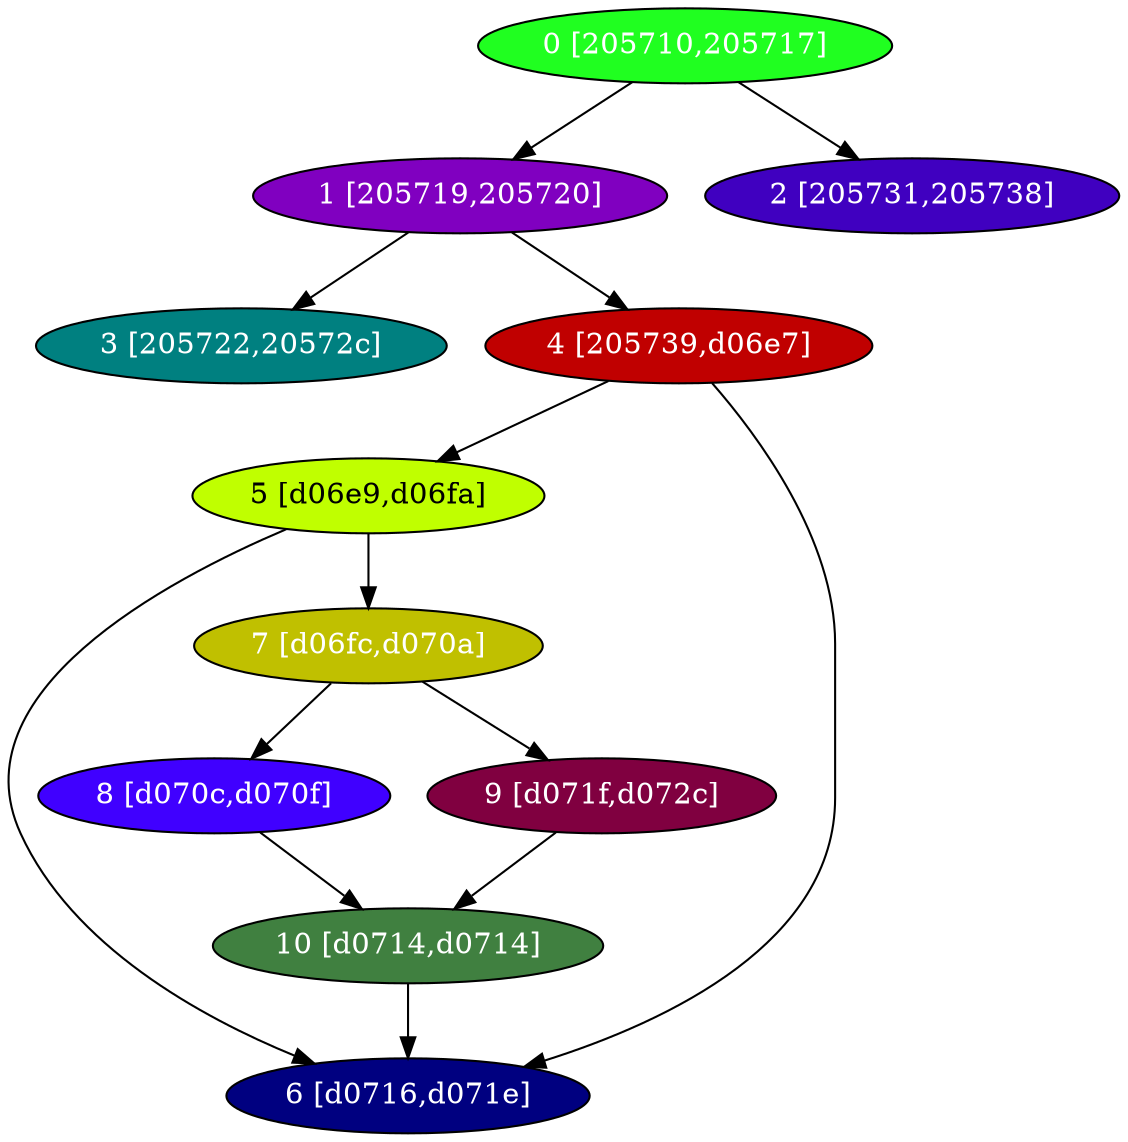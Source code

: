 diGraph libnss3{
	libnss3_0  [style=filled fillcolor="#20FF20" fontcolor="#ffffff" shape=oval label="0 [205710,205717]"]
	libnss3_1  [style=filled fillcolor="#8000C0" fontcolor="#ffffff" shape=oval label="1 [205719,205720]"]
	libnss3_2  [style=filled fillcolor="#4000C0" fontcolor="#ffffff" shape=oval label="2 [205731,205738]"]
	libnss3_3  [style=filled fillcolor="#008080" fontcolor="#ffffff" shape=oval label="3 [205722,20572c]"]
	libnss3_4  [style=filled fillcolor="#C00000" fontcolor="#ffffff" shape=oval label="4 [205739,d06e7]"]
	libnss3_5  [style=filled fillcolor="#C0FF00" fontcolor="#000000" shape=oval label="5 [d06e9,d06fa]"]
	libnss3_6  [style=filled fillcolor="#000080" fontcolor="#ffffff" shape=oval label="6 [d0716,d071e]"]
	libnss3_7  [style=filled fillcolor="#C0C000" fontcolor="#ffffff" shape=oval label="7 [d06fc,d070a]"]
	libnss3_8  [style=filled fillcolor="#4000FF" fontcolor="#ffffff" shape=oval label="8 [d070c,d070f]"]
	libnss3_9  [style=filled fillcolor="#800040" fontcolor="#ffffff" shape=oval label="9 [d071f,d072c]"]
	libnss3_a  [style=filled fillcolor="#408040" fontcolor="#ffffff" shape=oval label="10 [d0714,d0714]"]

	libnss3_0 -> libnss3_1
	libnss3_0 -> libnss3_2
	libnss3_1 -> libnss3_3
	libnss3_1 -> libnss3_4
	libnss3_4 -> libnss3_5
	libnss3_4 -> libnss3_6
	libnss3_5 -> libnss3_6
	libnss3_5 -> libnss3_7
	libnss3_7 -> libnss3_8
	libnss3_7 -> libnss3_9
	libnss3_8 -> libnss3_a
	libnss3_9 -> libnss3_a
	libnss3_a -> libnss3_6
}